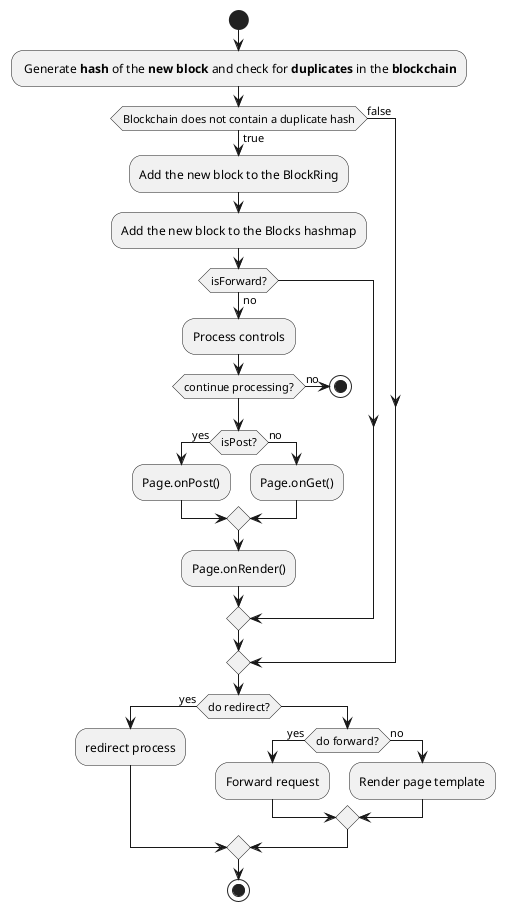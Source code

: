 @startuml
'https://plantuml.com/activity-diagram-beta

start
: Generate **hash** of the **new block** and check for **duplicates** in the **blockchain**;
if (Blockchain does not contain a duplicate hash) then (true)
  :Add the new block to the BlockRing;
  :Add the new block to the Blocks hashmap;
  if (isForward?) then (no)
    :Process controls;
    if (continue processing?) then (no)
      stop
    endif

    if (isPost?) then (yes)
      :Page.onPost();
    else (no)
      :Page.onGet();
    endif
    :Page.onRender();
  endif
else (false)
endif

if (do redirect?) then (yes)
  :redirect process;
else
  if (do forward?) then (yes)
    :Forward request;
  else (no)
    :Render page template;
  endif
endif

stop

@enduml
